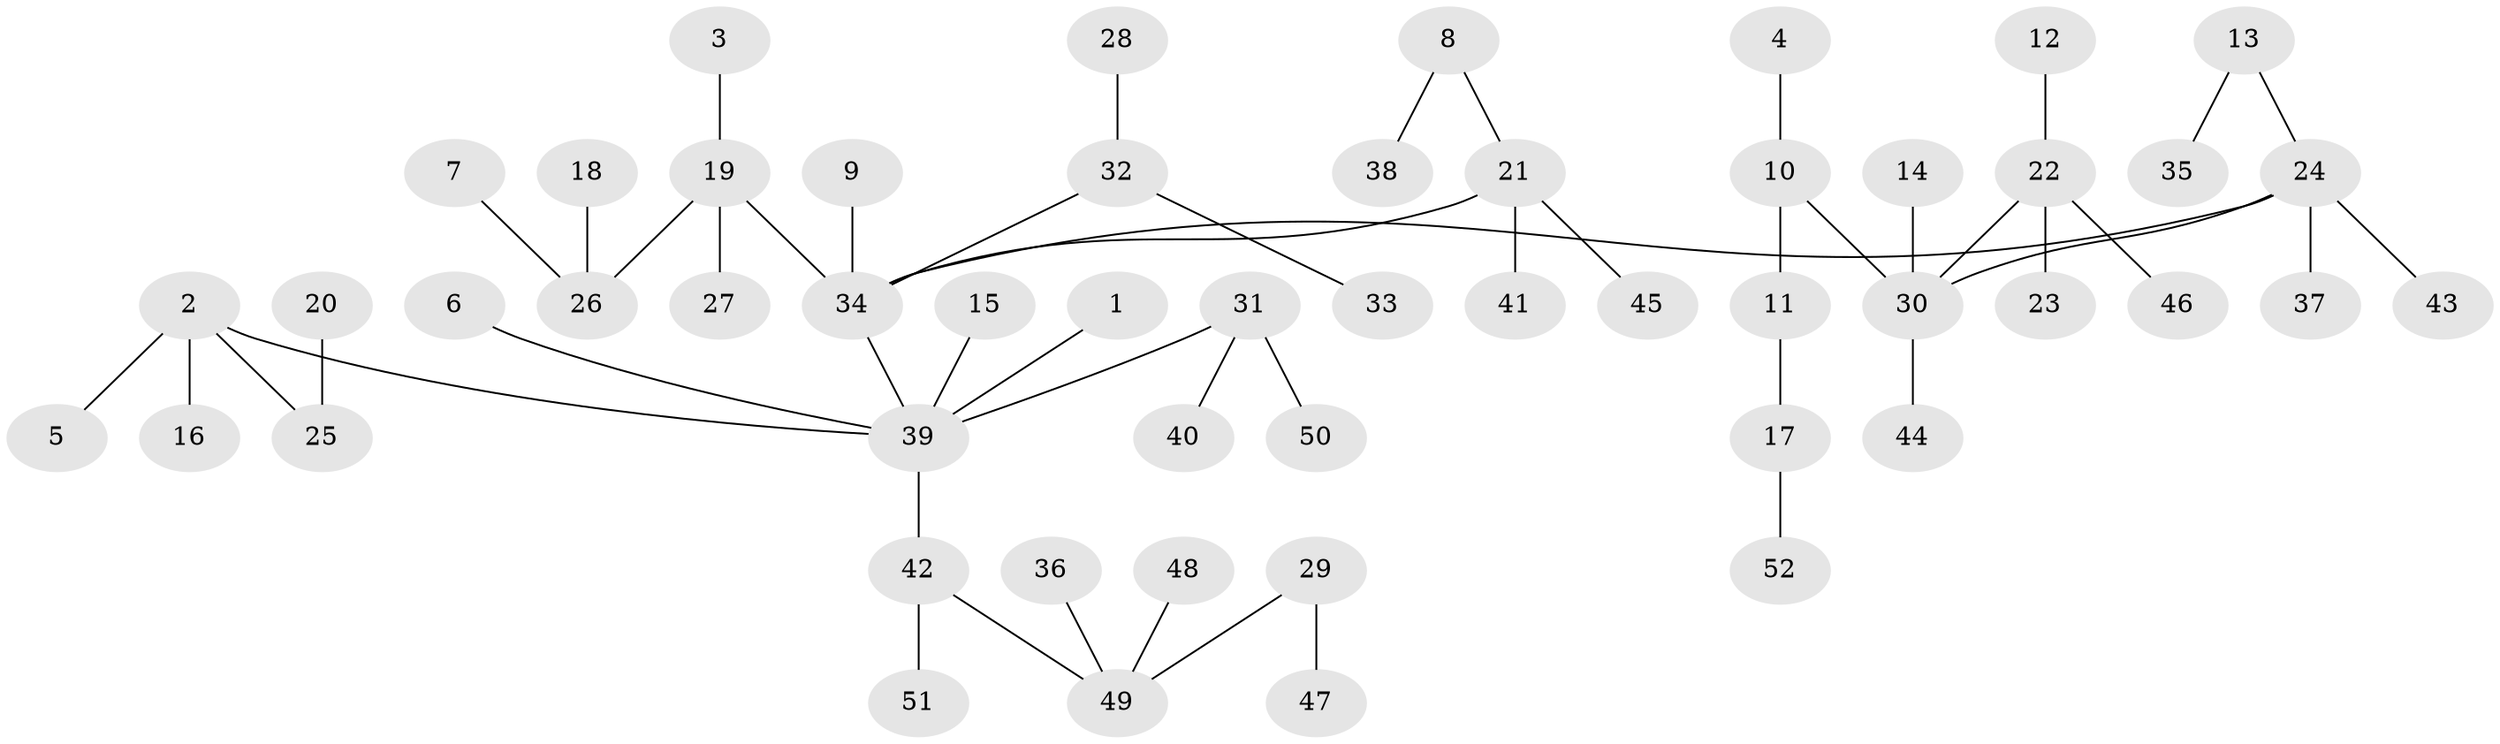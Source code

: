 // original degree distribution, {9: 0.009615384615384616, 1: 0.5384615384615384, 8: 0.009615384615384616, 7: 0.009615384615384616, 5: 0.038461538461538464, 4: 0.057692307692307696, 6: 0.009615384615384616, 2: 0.25, 3: 0.07692307692307693}
// Generated by graph-tools (version 1.1) at 2025/02/03/09/25 03:02:26]
// undirected, 52 vertices, 51 edges
graph export_dot {
graph [start="1"]
  node [color=gray90,style=filled];
  1;
  2;
  3;
  4;
  5;
  6;
  7;
  8;
  9;
  10;
  11;
  12;
  13;
  14;
  15;
  16;
  17;
  18;
  19;
  20;
  21;
  22;
  23;
  24;
  25;
  26;
  27;
  28;
  29;
  30;
  31;
  32;
  33;
  34;
  35;
  36;
  37;
  38;
  39;
  40;
  41;
  42;
  43;
  44;
  45;
  46;
  47;
  48;
  49;
  50;
  51;
  52;
  1 -- 39 [weight=1.0];
  2 -- 5 [weight=1.0];
  2 -- 16 [weight=1.0];
  2 -- 25 [weight=1.0];
  2 -- 39 [weight=1.0];
  3 -- 19 [weight=1.0];
  4 -- 10 [weight=1.0];
  6 -- 39 [weight=1.0];
  7 -- 26 [weight=1.0];
  8 -- 21 [weight=1.0];
  8 -- 38 [weight=1.0];
  9 -- 34 [weight=1.0];
  10 -- 11 [weight=1.0];
  10 -- 30 [weight=1.0];
  11 -- 17 [weight=1.0];
  12 -- 22 [weight=1.0];
  13 -- 24 [weight=1.0];
  13 -- 35 [weight=1.0];
  14 -- 30 [weight=1.0];
  15 -- 39 [weight=1.0];
  17 -- 52 [weight=1.0];
  18 -- 26 [weight=1.0];
  19 -- 26 [weight=1.0];
  19 -- 27 [weight=1.0];
  19 -- 34 [weight=1.0];
  20 -- 25 [weight=1.0];
  21 -- 34 [weight=1.0];
  21 -- 41 [weight=1.0];
  21 -- 45 [weight=1.0];
  22 -- 23 [weight=1.0];
  22 -- 30 [weight=1.0];
  22 -- 46 [weight=1.0];
  24 -- 30 [weight=1.0];
  24 -- 34 [weight=1.0];
  24 -- 37 [weight=1.0];
  24 -- 43 [weight=1.0];
  28 -- 32 [weight=1.0];
  29 -- 47 [weight=1.0];
  29 -- 49 [weight=1.0];
  30 -- 44 [weight=1.0];
  31 -- 39 [weight=1.0];
  31 -- 40 [weight=1.0];
  31 -- 50 [weight=1.0];
  32 -- 33 [weight=1.0];
  32 -- 34 [weight=1.0];
  34 -- 39 [weight=1.0];
  36 -- 49 [weight=1.0];
  39 -- 42 [weight=1.0];
  42 -- 49 [weight=1.0];
  42 -- 51 [weight=1.0];
  48 -- 49 [weight=1.0];
}
